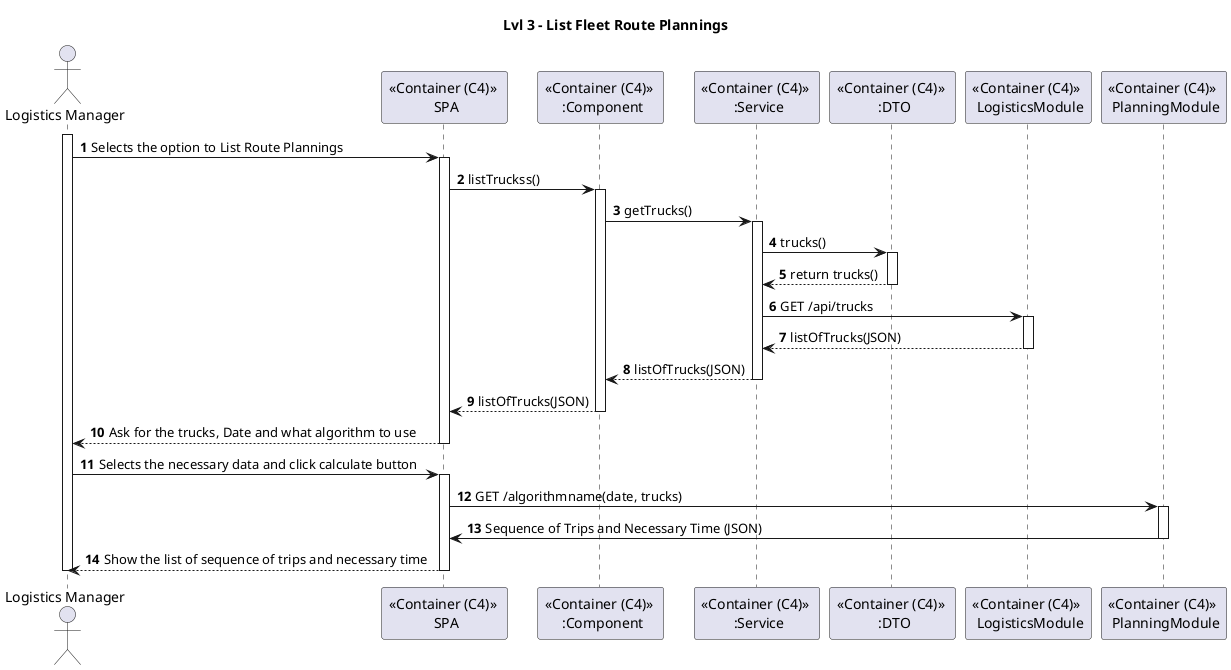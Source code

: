 @startuml US

title Lvl 3 - List Fleet Route Plannings

autonumber

actor "Logistics Manager" as LM
participant "<< Container (C4) >> \n SPA" as S
participant "<< Container (C4) >> \n :Component" as C
participant "<< Container (C4) >> \n :Service" as SV
participant "<< Container (C4) >> \n :DTO" as DTO
participant "<< Container (C4) >> \n LogisticsModule" as LMD
participant "<< Container (C4) >> \n PlanningModule" as PMD


activate LM
LM -> S : Selects the option to List Route Plannings
activate S

S -> C : listTruckss()
activate C

C -> SV : getTrucks()
activate SV

SV -> DTO : trucks()
activate DTO

DTO --> SV : return trucks()
deactivate DTO

SV -> LMD : GET /api/trucks
activate LMD

LMD --> SV : listOfTrucks(JSON)
deactivate LMD

SV --> C : listOfTrucks(JSON)
deactivate SV

C --> S : listOfTrucks(JSON)
deactivate C

S --> LM : Ask for the trucks, Date and what algorithm to use
deactivate S

LM -> S : Selects the necessary data and click calculate button
activate S

S -> PMD : GET /algorithmname(date, trucks)
activate PMD

PMD -> S : Sequence of Trips and Necessary Time (JSON)
deactivate PMD

S --> LM : Show the list of sequence of trips and necessary time
deactivate S
deactivate LM

@enduml